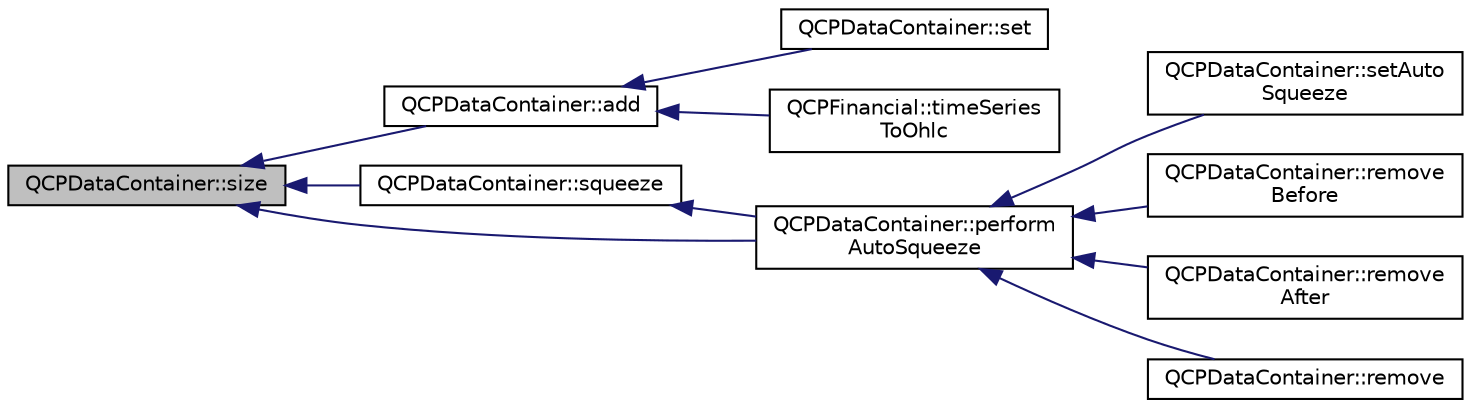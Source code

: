 digraph "QCPDataContainer::size"
{
  edge [fontname="Helvetica",fontsize="10",labelfontname="Helvetica",labelfontsize="10"];
  node [fontname="Helvetica",fontsize="10",shape=record];
  rankdir="LR";
  Node194 [label="QCPDataContainer::size",height=0.2,width=0.4,color="black", fillcolor="grey75", style="filled", fontcolor="black"];
  Node194 -> Node195 [dir="back",color="midnightblue",fontsize="10",style="solid",fontname="Helvetica"];
  Node195 [label="QCPDataContainer::add",height=0.2,width=0.4,color="black", fillcolor="white", style="filled",URL="$class_q_c_p_data_container.html#a42b98bd994307ccd163a43d576f91ad9"];
  Node195 -> Node196 [dir="back",color="midnightblue",fontsize="10",style="solid",fontname="Helvetica"];
  Node196 [label="QCPDataContainer::set",height=0.2,width=0.4,color="black", fillcolor="white", style="filled",URL="$class_q_c_p_data_container.html#ae7042bd534fc3ce7befa2ce3f790b5bf"];
  Node195 -> Node197 [dir="back",color="midnightblue",fontsize="10",style="solid",fontname="Helvetica"];
  Node197 [label="QCPFinancial::timeSeries\lToOhlc",height=0.2,width=0.4,color="black", fillcolor="white", style="filled",URL="$class_q_c_p_financial.html#a9a058c035040d3939b8884f4aaccb1a7"];
  Node194 -> Node198 [dir="back",color="midnightblue",fontsize="10",style="solid",fontname="Helvetica"];
  Node198 [label="QCPDataContainer::squeeze",height=0.2,width=0.4,color="black", fillcolor="white", style="filled",URL="$class_q_c_p_data_container.html#a82fcc511def22287fc62579d0706387c"];
  Node198 -> Node199 [dir="back",color="midnightblue",fontsize="10",style="solid",fontname="Helvetica"];
  Node199 [label="QCPDataContainer::perform\lAutoSqueeze",height=0.2,width=0.4,color="black", fillcolor="white", style="filled",URL="$class_q_c_p_data_container.html#a83c25ac14be1c920df85e797ee75c982"];
  Node199 -> Node200 [dir="back",color="midnightblue",fontsize="10",style="solid",fontname="Helvetica"];
  Node200 [label="QCPDataContainer::setAuto\lSqueeze",height=0.2,width=0.4,color="black", fillcolor="white", style="filled",URL="$class_q_c_p_data_container.html#a233f866760a78950d2a393c1a4bc54b5"];
  Node199 -> Node201 [dir="back",color="midnightblue",fontsize="10",style="solid",fontname="Helvetica"];
  Node201 [label="QCPDataContainer::remove\lBefore",height=0.2,width=0.4,color="black", fillcolor="white", style="filled",URL="$class_q_c_p_data_container.html#aa7f74cbce304b0369e1626c3798e1eda"];
  Node199 -> Node202 [dir="back",color="midnightblue",fontsize="10",style="solid",fontname="Helvetica"];
  Node202 [label="QCPDataContainer::remove\lAfter",height=0.2,width=0.4,color="black", fillcolor="white", style="filled",URL="$class_q_c_p_data_container.html#abbe5d87ffc10b5aeffa5bb42cf03aa3c"];
  Node199 -> Node203 [dir="back",color="midnightblue",fontsize="10",style="solid",fontname="Helvetica"];
  Node203 [label="QCPDataContainer::remove",height=0.2,width=0.4,color="black", fillcolor="white", style="filled",URL="$class_q_c_p_data_container.html#ae5f569a120648b167efa78835f12fd38"];
  Node194 -> Node199 [dir="back",color="midnightblue",fontsize="10",style="solid",fontname="Helvetica"];
}
